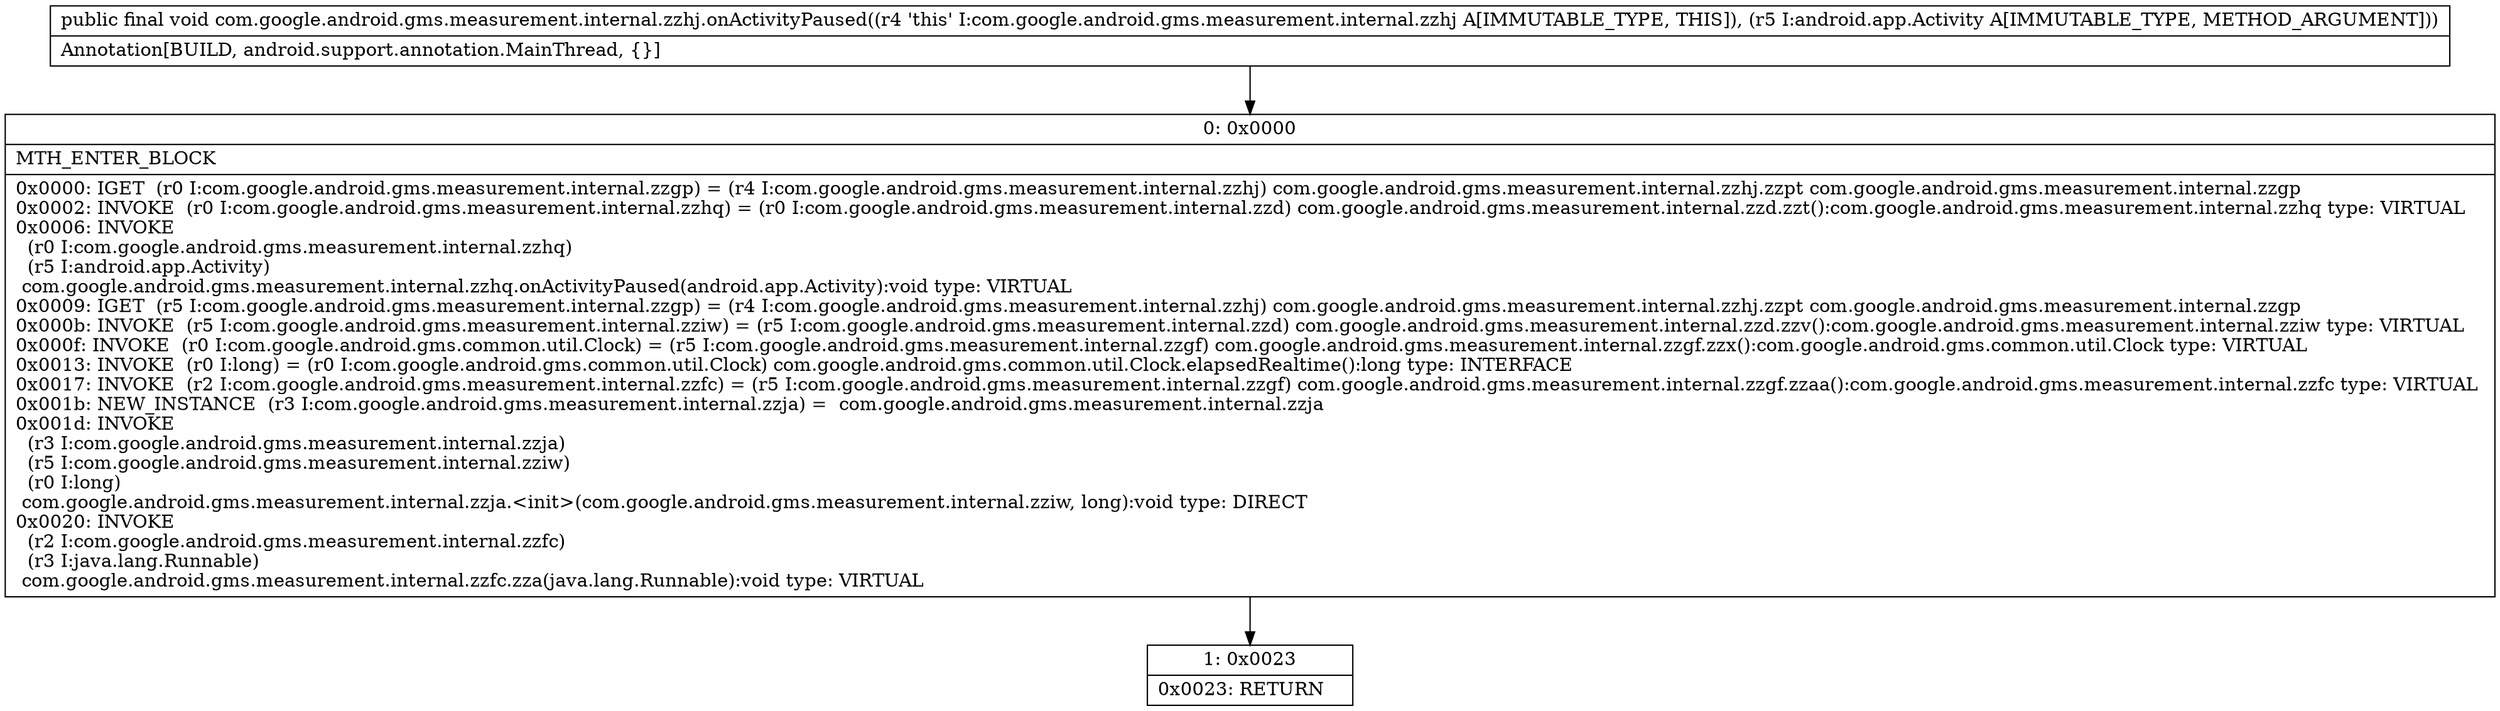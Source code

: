 digraph "CFG forcom.google.android.gms.measurement.internal.zzhj.onActivityPaused(Landroid\/app\/Activity;)V" {
Node_0 [shape=record,label="{0\:\ 0x0000|MTH_ENTER_BLOCK\l|0x0000: IGET  (r0 I:com.google.android.gms.measurement.internal.zzgp) = (r4 I:com.google.android.gms.measurement.internal.zzhj) com.google.android.gms.measurement.internal.zzhj.zzpt com.google.android.gms.measurement.internal.zzgp \l0x0002: INVOKE  (r0 I:com.google.android.gms.measurement.internal.zzhq) = (r0 I:com.google.android.gms.measurement.internal.zzd) com.google.android.gms.measurement.internal.zzd.zzt():com.google.android.gms.measurement.internal.zzhq type: VIRTUAL \l0x0006: INVOKE  \l  (r0 I:com.google.android.gms.measurement.internal.zzhq)\l  (r5 I:android.app.Activity)\l com.google.android.gms.measurement.internal.zzhq.onActivityPaused(android.app.Activity):void type: VIRTUAL \l0x0009: IGET  (r5 I:com.google.android.gms.measurement.internal.zzgp) = (r4 I:com.google.android.gms.measurement.internal.zzhj) com.google.android.gms.measurement.internal.zzhj.zzpt com.google.android.gms.measurement.internal.zzgp \l0x000b: INVOKE  (r5 I:com.google.android.gms.measurement.internal.zziw) = (r5 I:com.google.android.gms.measurement.internal.zzd) com.google.android.gms.measurement.internal.zzd.zzv():com.google.android.gms.measurement.internal.zziw type: VIRTUAL \l0x000f: INVOKE  (r0 I:com.google.android.gms.common.util.Clock) = (r5 I:com.google.android.gms.measurement.internal.zzgf) com.google.android.gms.measurement.internal.zzgf.zzx():com.google.android.gms.common.util.Clock type: VIRTUAL \l0x0013: INVOKE  (r0 I:long) = (r0 I:com.google.android.gms.common.util.Clock) com.google.android.gms.common.util.Clock.elapsedRealtime():long type: INTERFACE \l0x0017: INVOKE  (r2 I:com.google.android.gms.measurement.internal.zzfc) = (r5 I:com.google.android.gms.measurement.internal.zzgf) com.google.android.gms.measurement.internal.zzgf.zzaa():com.google.android.gms.measurement.internal.zzfc type: VIRTUAL \l0x001b: NEW_INSTANCE  (r3 I:com.google.android.gms.measurement.internal.zzja) =  com.google.android.gms.measurement.internal.zzja \l0x001d: INVOKE  \l  (r3 I:com.google.android.gms.measurement.internal.zzja)\l  (r5 I:com.google.android.gms.measurement.internal.zziw)\l  (r0 I:long)\l com.google.android.gms.measurement.internal.zzja.\<init\>(com.google.android.gms.measurement.internal.zziw, long):void type: DIRECT \l0x0020: INVOKE  \l  (r2 I:com.google.android.gms.measurement.internal.zzfc)\l  (r3 I:java.lang.Runnable)\l com.google.android.gms.measurement.internal.zzfc.zza(java.lang.Runnable):void type: VIRTUAL \l}"];
Node_1 [shape=record,label="{1\:\ 0x0023|0x0023: RETURN   \l}"];
MethodNode[shape=record,label="{public final void com.google.android.gms.measurement.internal.zzhj.onActivityPaused((r4 'this' I:com.google.android.gms.measurement.internal.zzhj A[IMMUTABLE_TYPE, THIS]), (r5 I:android.app.Activity A[IMMUTABLE_TYPE, METHOD_ARGUMENT]))  | Annotation[BUILD, android.support.annotation.MainThread, \{\}]\l}"];
MethodNode -> Node_0;
Node_0 -> Node_1;
}

